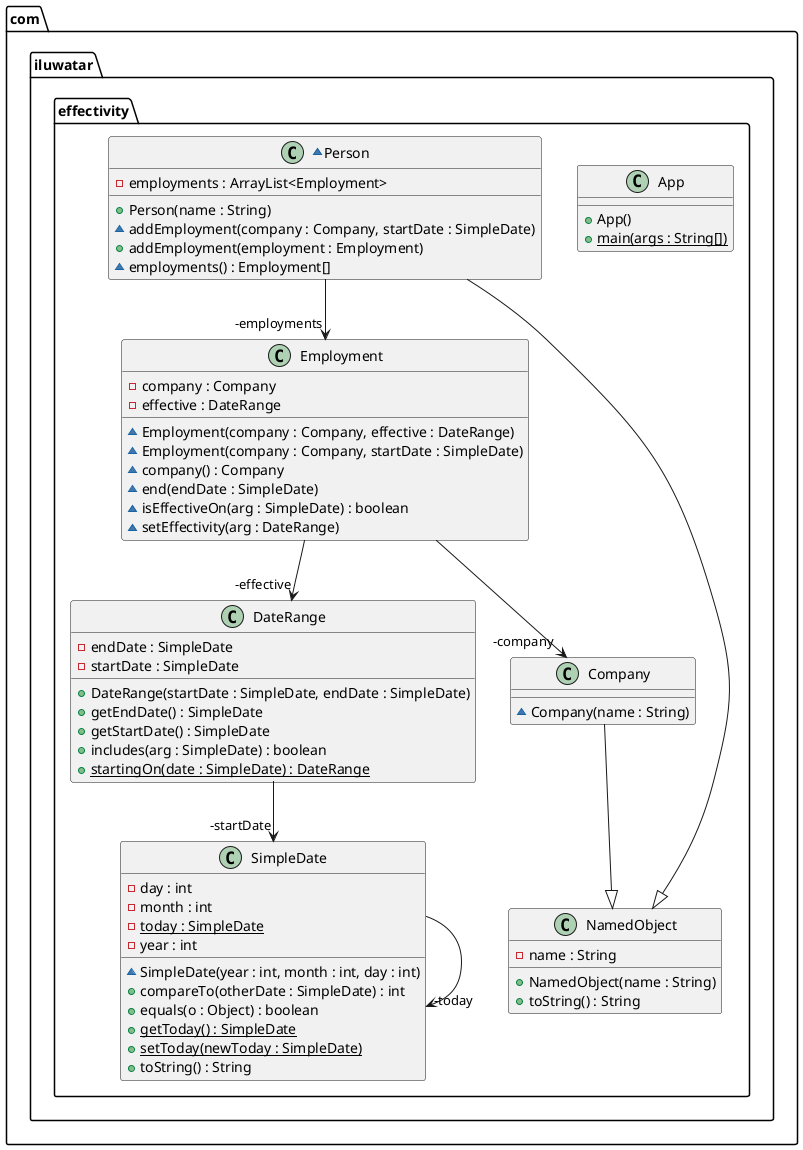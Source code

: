 @startuml
package com.iluwatar.effectivity {
  class App {
    + App()
    + main(args : String[]) {static}
  }
  class Company {
    ~ Company(name : String)
  }
  class DateRange {
    - endDate : SimpleDate
    - startDate : SimpleDate
    + DateRange(startDate : SimpleDate, endDate : SimpleDate)
    + getEndDate() : SimpleDate
    + getStartDate() : SimpleDate
    + includes(arg : SimpleDate) : boolean
    + startingOn(date : SimpleDate) : DateRange {static}
  }
  class Employment {
    - company : Company
    - effective : DateRange
    ~ Employment(company : Company, effective : DateRange)
    ~ Employment(company : Company, startDate : SimpleDate)
    ~ company() : Company
    ~ end(endDate : SimpleDate)
    ~ isEffectiveOn(arg : SimpleDate) : boolean
    ~ setEffectivity(arg : DateRange)
  }
  class NamedObject {
    - name : String
    + NamedObject(name : String)
    + toString() : String
  }
  ~class Person {
    - employments : ArrayList<Employment>
    + Person(name : String)
    ~ addEmployment(company : Company, startDate : SimpleDate)
    + addEmployment(employment : Employment)
    ~ employments() : Employment[]
  }
  class SimpleDate {
    - day : int
    - month : int
    - today : SimpleDate {static}
    - year : int
    ~ SimpleDate(year : int, month : int, day : int)
    + compareTo(otherDate : SimpleDate) : int
    + equals(o : Object) : boolean
    + getToday() : SimpleDate {static}
    + setToday(newToday : SimpleDate) {static}
    + toString() : String
  }
}
SimpleDate -->  "-today" SimpleDate
DateRange -->  "-startDate" SimpleDate
Employment -->  "-company" Company
Employment -->  "-effective" DateRange
Person -->  "-employments" Employment
Company --|> NamedObject 
Person --|> NamedObject 
@enduml